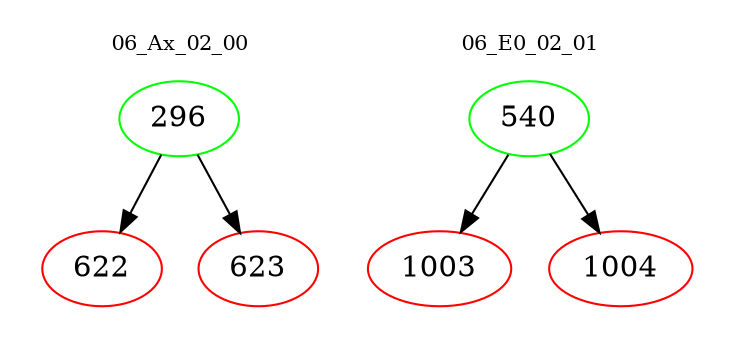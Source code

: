 digraph{
subgraph cluster_0 {
color = white
label = "06_Ax_02_00";
fontsize=10;
T0_296 [label="296", color="green"]
T0_296 -> T0_622 [color="black"]
T0_622 [label="622", color="red"]
T0_296 -> T0_623 [color="black"]
T0_623 [label="623", color="red"]
}
subgraph cluster_1 {
color = white
label = "06_E0_02_01";
fontsize=10;
T1_540 [label="540", color="green"]
T1_540 -> T1_1003 [color="black"]
T1_1003 [label="1003", color="red"]
T1_540 -> T1_1004 [color="black"]
T1_1004 [label="1004", color="red"]
}
}
